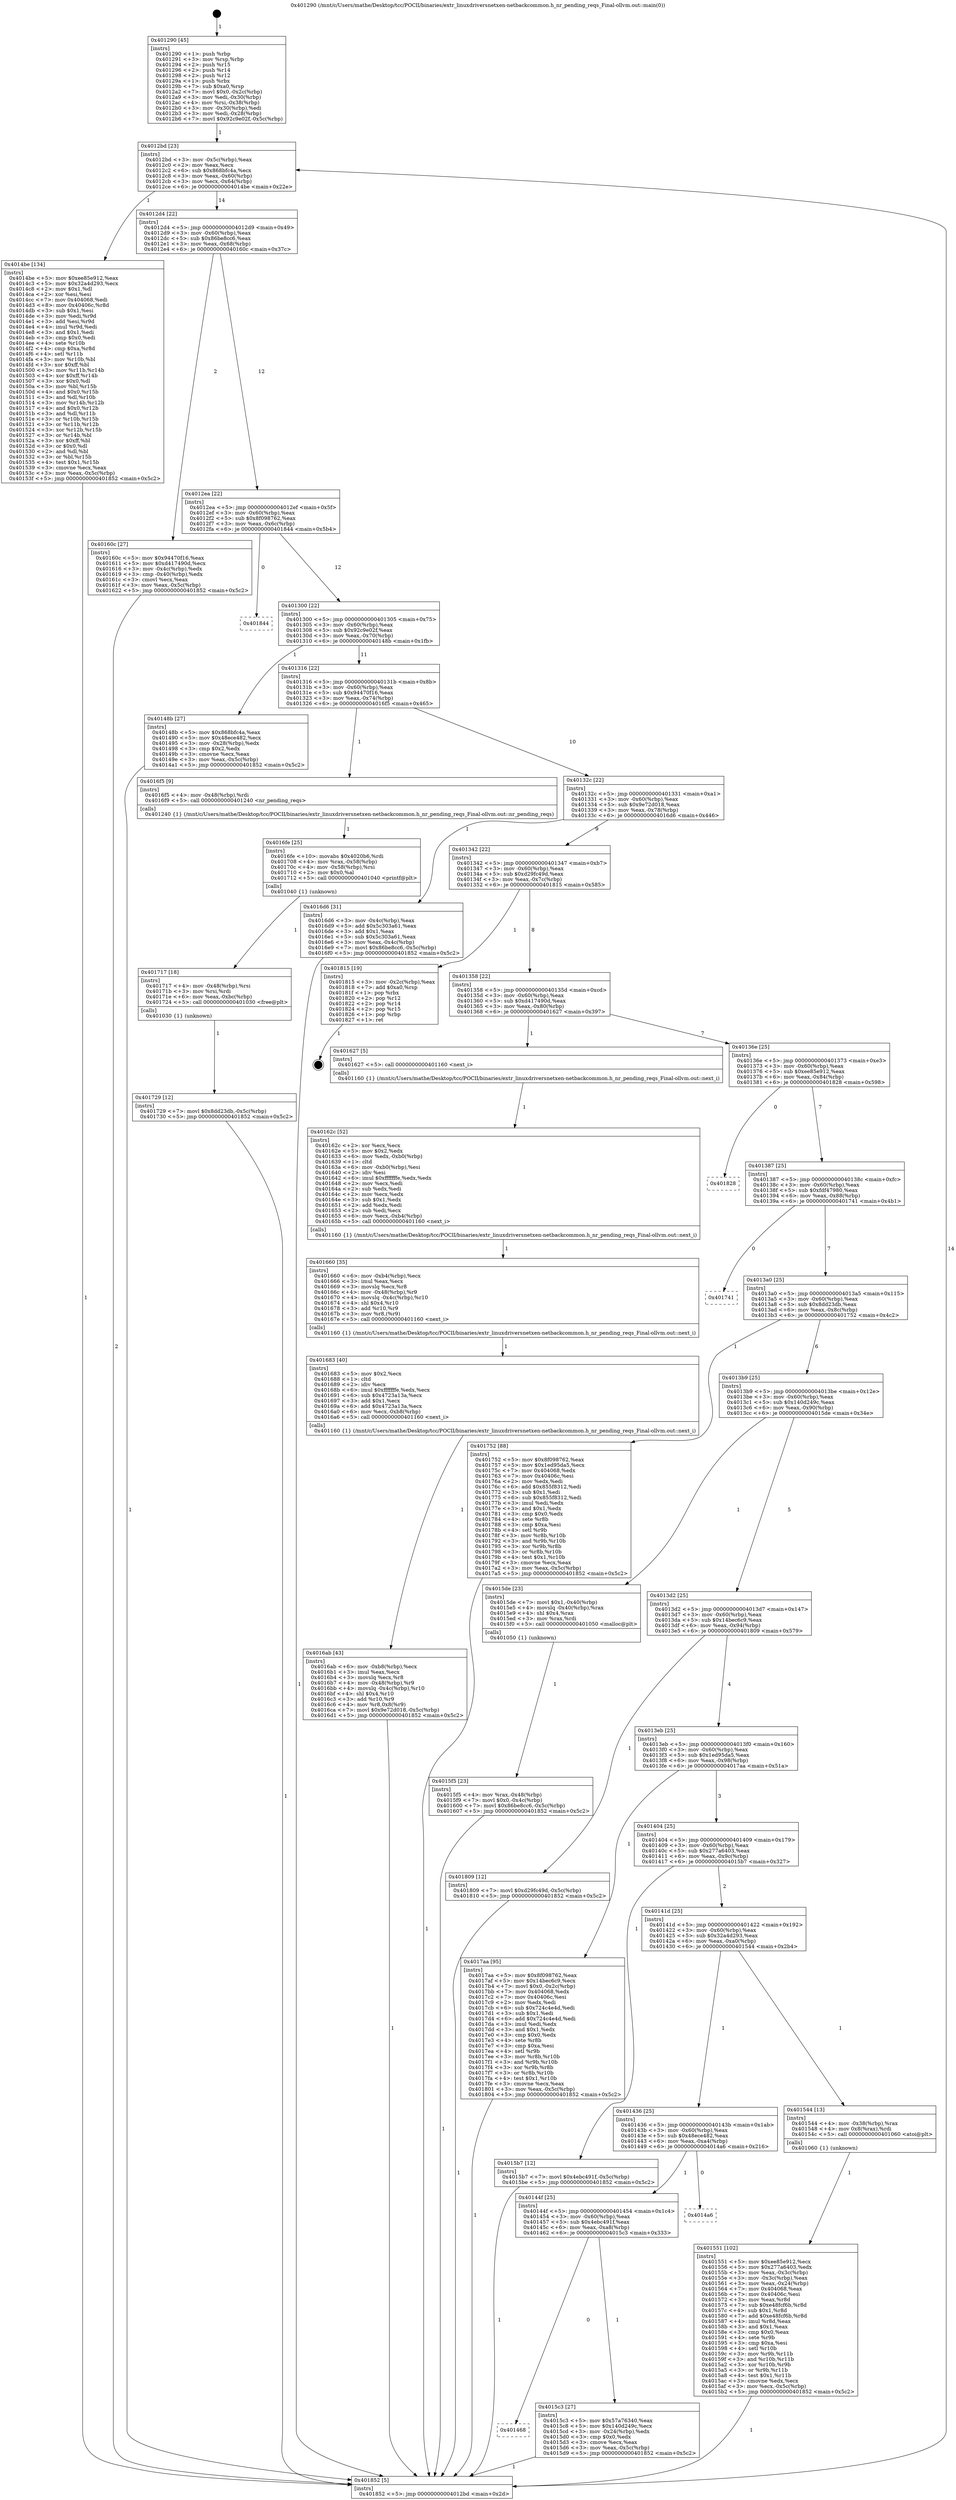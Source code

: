 digraph "0x401290" {
  label = "0x401290 (/mnt/c/Users/mathe/Desktop/tcc/POCII/binaries/extr_linuxdriversnetxen-netbackcommon.h_nr_pending_reqs_Final-ollvm.out::main(0))"
  labelloc = "t"
  node[shape=record]

  Entry [label="",width=0.3,height=0.3,shape=circle,fillcolor=black,style=filled]
  "0x4012bd" [label="{
     0x4012bd [23]\l
     | [instrs]\l
     &nbsp;&nbsp;0x4012bd \<+3\>: mov -0x5c(%rbp),%eax\l
     &nbsp;&nbsp;0x4012c0 \<+2\>: mov %eax,%ecx\l
     &nbsp;&nbsp;0x4012c2 \<+6\>: sub $0x868bfc4a,%ecx\l
     &nbsp;&nbsp;0x4012c8 \<+3\>: mov %eax,-0x60(%rbp)\l
     &nbsp;&nbsp;0x4012cb \<+3\>: mov %ecx,-0x64(%rbp)\l
     &nbsp;&nbsp;0x4012ce \<+6\>: je 00000000004014be \<main+0x22e\>\l
  }"]
  "0x4014be" [label="{
     0x4014be [134]\l
     | [instrs]\l
     &nbsp;&nbsp;0x4014be \<+5\>: mov $0xee85e912,%eax\l
     &nbsp;&nbsp;0x4014c3 \<+5\>: mov $0x32a4d293,%ecx\l
     &nbsp;&nbsp;0x4014c8 \<+2\>: mov $0x1,%dl\l
     &nbsp;&nbsp;0x4014ca \<+2\>: xor %esi,%esi\l
     &nbsp;&nbsp;0x4014cc \<+7\>: mov 0x404068,%edi\l
     &nbsp;&nbsp;0x4014d3 \<+8\>: mov 0x40406c,%r8d\l
     &nbsp;&nbsp;0x4014db \<+3\>: sub $0x1,%esi\l
     &nbsp;&nbsp;0x4014de \<+3\>: mov %edi,%r9d\l
     &nbsp;&nbsp;0x4014e1 \<+3\>: add %esi,%r9d\l
     &nbsp;&nbsp;0x4014e4 \<+4\>: imul %r9d,%edi\l
     &nbsp;&nbsp;0x4014e8 \<+3\>: and $0x1,%edi\l
     &nbsp;&nbsp;0x4014eb \<+3\>: cmp $0x0,%edi\l
     &nbsp;&nbsp;0x4014ee \<+4\>: sete %r10b\l
     &nbsp;&nbsp;0x4014f2 \<+4\>: cmp $0xa,%r8d\l
     &nbsp;&nbsp;0x4014f6 \<+4\>: setl %r11b\l
     &nbsp;&nbsp;0x4014fa \<+3\>: mov %r10b,%bl\l
     &nbsp;&nbsp;0x4014fd \<+3\>: xor $0xff,%bl\l
     &nbsp;&nbsp;0x401500 \<+3\>: mov %r11b,%r14b\l
     &nbsp;&nbsp;0x401503 \<+4\>: xor $0xff,%r14b\l
     &nbsp;&nbsp;0x401507 \<+3\>: xor $0x0,%dl\l
     &nbsp;&nbsp;0x40150a \<+3\>: mov %bl,%r15b\l
     &nbsp;&nbsp;0x40150d \<+4\>: and $0x0,%r15b\l
     &nbsp;&nbsp;0x401511 \<+3\>: and %dl,%r10b\l
     &nbsp;&nbsp;0x401514 \<+3\>: mov %r14b,%r12b\l
     &nbsp;&nbsp;0x401517 \<+4\>: and $0x0,%r12b\l
     &nbsp;&nbsp;0x40151b \<+3\>: and %dl,%r11b\l
     &nbsp;&nbsp;0x40151e \<+3\>: or %r10b,%r15b\l
     &nbsp;&nbsp;0x401521 \<+3\>: or %r11b,%r12b\l
     &nbsp;&nbsp;0x401524 \<+3\>: xor %r12b,%r15b\l
     &nbsp;&nbsp;0x401527 \<+3\>: or %r14b,%bl\l
     &nbsp;&nbsp;0x40152a \<+3\>: xor $0xff,%bl\l
     &nbsp;&nbsp;0x40152d \<+3\>: or $0x0,%dl\l
     &nbsp;&nbsp;0x401530 \<+2\>: and %dl,%bl\l
     &nbsp;&nbsp;0x401532 \<+3\>: or %bl,%r15b\l
     &nbsp;&nbsp;0x401535 \<+4\>: test $0x1,%r15b\l
     &nbsp;&nbsp;0x401539 \<+3\>: cmovne %ecx,%eax\l
     &nbsp;&nbsp;0x40153c \<+3\>: mov %eax,-0x5c(%rbp)\l
     &nbsp;&nbsp;0x40153f \<+5\>: jmp 0000000000401852 \<main+0x5c2\>\l
  }"]
  "0x4012d4" [label="{
     0x4012d4 [22]\l
     | [instrs]\l
     &nbsp;&nbsp;0x4012d4 \<+5\>: jmp 00000000004012d9 \<main+0x49\>\l
     &nbsp;&nbsp;0x4012d9 \<+3\>: mov -0x60(%rbp),%eax\l
     &nbsp;&nbsp;0x4012dc \<+5\>: sub $0x86be8cc6,%eax\l
     &nbsp;&nbsp;0x4012e1 \<+3\>: mov %eax,-0x68(%rbp)\l
     &nbsp;&nbsp;0x4012e4 \<+6\>: je 000000000040160c \<main+0x37c\>\l
  }"]
  Exit [label="",width=0.3,height=0.3,shape=circle,fillcolor=black,style=filled,peripheries=2]
  "0x40160c" [label="{
     0x40160c [27]\l
     | [instrs]\l
     &nbsp;&nbsp;0x40160c \<+5\>: mov $0x94470f16,%eax\l
     &nbsp;&nbsp;0x401611 \<+5\>: mov $0xd417490d,%ecx\l
     &nbsp;&nbsp;0x401616 \<+3\>: mov -0x4c(%rbp),%edx\l
     &nbsp;&nbsp;0x401619 \<+3\>: cmp -0x40(%rbp),%edx\l
     &nbsp;&nbsp;0x40161c \<+3\>: cmovl %ecx,%eax\l
     &nbsp;&nbsp;0x40161f \<+3\>: mov %eax,-0x5c(%rbp)\l
     &nbsp;&nbsp;0x401622 \<+5\>: jmp 0000000000401852 \<main+0x5c2\>\l
  }"]
  "0x4012ea" [label="{
     0x4012ea [22]\l
     | [instrs]\l
     &nbsp;&nbsp;0x4012ea \<+5\>: jmp 00000000004012ef \<main+0x5f\>\l
     &nbsp;&nbsp;0x4012ef \<+3\>: mov -0x60(%rbp),%eax\l
     &nbsp;&nbsp;0x4012f2 \<+5\>: sub $0x8f098762,%eax\l
     &nbsp;&nbsp;0x4012f7 \<+3\>: mov %eax,-0x6c(%rbp)\l
     &nbsp;&nbsp;0x4012fa \<+6\>: je 0000000000401844 \<main+0x5b4\>\l
  }"]
  "0x401729" [label="{
     0x401729 [12]\l
     | [instrs]\l
     &nbsp;&nbsp;0x401729 \<+7\>: movl $0x8dd23db,-0x5c(%rbp)\l
     &nbsp;&nbsp;0x401730 \<+5\>: jmp 0000000000401852 \<main+0x5c2\>\l
  }"]
  "0x401844" [label="{
     0x401844\l
  }", style=dashed]
  "0x401300" [label="{
     0x401300 [22]\l
     | [instrs]\l
     &nbsp;&nbsp;0x401300 \<+5\>: jmp 0000000000401305 \<main+0x75\>\l
     &nbsp;&nbsp;0x401305 \<+3\>: mov -0x60(%rbp),%eax\l
     &nbsp;&nbsp;0x401308 \<+5\>: sub $0x92c9e02f,%eax\l
     &nbsp;&nbsp;0x40130d \<+3\>: mov %eax,-0x70(%rbp)\l
     &nbsp;&nbsp;0x401310 \<+6\>: je 000000000040148b \<main+0x1fb\>\l
  }"]
  "0x401717" [label="{
     0x401717 [18]\l
     | [instrs]\l
     &nbsp;&nbsp;0x401717 \<+4\>: mov -0x48(%rbp),%rsi\l
     &nbsp;&nbsp;0x40171b \<+3\>: mov %rsi,%rdi\l
     &nbsp;&nbsp;0x40171e \<+6\>: mov %eax,-0xbc(%rbp)\l
     &nbsp;&nbsp;0x401724 \<+5\>: call 0000000000401030 \<free@plt\>\l
     | [calls]\l
     &nbsp;&nbsp;0x401030 \{1\} (unknown)\l
  }"]
  "0x40148b" [label="{
     0x40148b [27]\l
     | [instrs]\l
     &nbsp;&nbsp;0x40148b \<+5\>: mov $0x868bfc4a,%eax\l
     &nbsp;&nbsp;0x401490 \<+5\>: mov $0x48ece482,%ecx\l
     &nbsp;&nbsp;0x401495 \<+3\>: mov -0x28(%rbp),%edx\l
     &nbsp;&nbsp;0x401498 \<+3\>: cmp $0x2,%edx\l
     &nbsp;&nbsp;0x40149b \<+3\>: cmovne %ecx,%eax\l
     &nbsp;&nbsp;0x40149e \<+3\>: mov %eax,-0x5c(%rbp)\l
     &nbsp;&nbsp;0x4014a1 \<+5\>: jmp 0000000000401852 \<main+0x5c2\>\l
  }"]
  "0x401316" [label="{
     0x401316 [22]\l
     | [instrs]\l
     &nbsp;&nbsp;0x401316 \<+5\>: jmp 000000000040131b \<main+0x8b\>\l
     &nbsp;&nbsp;0x40131b \<+3\>: mov -0x60(%rbp),%eax\l
     &nbsp;&nbsp;0x40131e \<+5\>: sub $0x94470f16,%eax\l
     &nbsp;&nbsp;0x401323 \<+3\>: mov %eax,-0x74(%rbp)\l
     &nbsp;&nbsp;0x401326 \<+6\>: je 00000000004016f5 \<main+0x465\>\l
  }"]
  "0x401852" [label="{
     0x401852 [5]\l
     | [instrs]\l
     &nbsp;&nbsp;0x401852 \<+5\>: jmp 00000000004012bd \<main+0x2d\>\l
  }"]
  "0x401290" [label="{
     0x401290 [45]\l
     | [instrs]\l
     &nbsp;&nbsp;0x401290 \<+1\>: push %rbp\l
     &nbsp;&nbsp;0x401291 \<+3\>: mov %rsp,%rbp\l
     &nbsp;&nbsp;0x401294 \<+2\>: push %r15\l
     &nbsp;&nbsp;0x401296 \<+2\>: push %r14\l
     &nbsp;&nbsp;0x401298 \<+2\>: push %r12\l
     &nbsp;&nbsp;0x40129a \<+1\>: push %rbx\l
     &nbsp;&nbsp;0x40129b \<+7\>: sub $0xa0,%rsp\l
     &nbsp;&nbsp;0x4012a2 \<+7\>: movl $0x0,-0x2c(%rbp)\l
     &nbsp;&nbsp;0x4012a9 \<+3\>: mov %edi,-0x30(%rbp)\l
     &nbsp;&nbsp;0x4012ac \<+4\>: mov %rsi,-0x38(%rbp)\l
     &nbsp;&nbsp;0x4012b0 \<+3\>: mov -0x30(%rbp),%edi\l
     &nbsp;&nbsp;0x4012b3 \<+3\>: mov %edi,-0x28(%rbp)\l
     &nbsp;&nbsp;0x4012b6 \<+7\>: movl $0x92c9e02f,-0x5c(%rbp)\l
  }"]
  "0x4016fe" [label="{
     0x4016fe [25]\l
     | [instrs]\l
     &nbsp;&nbsp;0x4016fe \<+10\>: movabs $0x4020b6,%rdi\l
     &nbsp;&nbsp;0x401708 \<+4\>: mov %rax,-0x58(%rbp)\l
     &nbsp;&nbsp;0x40170c \<+4\>: mov -0x58(%rbp),%rsi\l
     &nbsp;&nbsp;0x401710 \<+2\>: mov $0x0,%al\l
     &nbsp;&nbsp;0x401712 \<+5\>: call 0000000000401040 \<printf@plt\>\l
     | [calls]\l
     &nbsp;&nbsp;0x401040 \{1\} (unknown)\l
  }"]
  "0x4016f5" [label="{
     0x4016f5 [9]\l
     | [instrs]\l
     &nbsp;&nbsp;0x4016f5 \<+4\>: mov -0x48(%rbp),%rdi\l
     &nbsp;&nbsp;0x4016f9 \<+5\>: call 0000000000401240 \<nr_pending_reqs\>\l
     | [calls]\l
     &nbsp;&nbsp;0x401240 \{1\} (/mnt/c/Users/mathe/Desktop/tcc/POCII/binaries/extr_linuxdriversnetxen-netbackcommon.h_nr_pending_reqs_Final-ollvm.out::nr_pending_reqs)\l
  }"]
  "0x40132c" [label="{
     0x40132c [22]\l
     | [instrs]\l
     &nbsp;&nbsp;0x40132c \<+5\>: jmp 0000000000401331 \<main+0xa1\>\l
     &nbsp;&nbsp;0x401331 \<+3\>: mov -0x60(%rbp),%eax\l
     &nbsp;&nbsp;0x401334 \<+5\>: sub $0x9e72d018,%eax\l
     &nbsp;&nbsp;0x401339 \<+3\>: mov %eax,-0x78(%rbp)\l
     &nbsp;&nbsp;0x40133c \<+6\>: je 00000000004016d6 \<main+0x446\>\l
  }"]
  "0x4016ab" [label="{
     0x4016ab [43]\l
     | [instrs]\l
     &nbsp;&nbsp;0x4016ab \<+6\>: mov -0xb8(%rbp),%ecx\l
     &nbsp;&nbsp;0x4016b1 \<+3\>: imul %eax,%ecx\l
     &nbsp;&nbsp;0x4016b4 \<+3\>: movslq %ecx,%r8\l
     &nbsp;&nbsp;0x4016b7 \<+4\>: mov -0x48(%rbp),%r9\l
     &nbsp;&nbsp;0x4016bb \<+4\>: movslq -0x4c(%rbp),%r10\l
     &nbsp;&nbsp;0x4016bf \<+4\>: shl $0x4,%r10\l
     &nbsp;&nbsp;0x4016c3 \<+3\>: add %r10,%r9\l
     &nbsp;&nbsp;0x4016c6 \<+4\>: mov %r8,0x8(%r9)\l
     &nbsp;&nbsp;0x4016ca \<+7\>: movl $0x9e72d018,-0x5c(%rbp)\l
     &nbsp;&nbsp;0x4016d1 \<+5\>: jmp 0000000000401852 \<main+0x5c2\>\l
  }"]
  "0x4016d6" [label="{
     0x4016d6 [31]\l
     | [instrs]\l
     &nbsp;&nbsp;0x4016d6 \<+3\>: mov -0x4c(%rbp),%eax\l
     &nbsp;&nbsp;0x4016d9 \<+5\>: add $0x5c303a61,%eax\l
     &nbsp;&nbsp;0x4016de \<+3\>: add $0x1,%eax\l
     &nbsp;&nbsp;0x4016e1 \<+5\>: sub $0x5c303a61,%eax\l
     &nbsp;&nbsp;0x4016e6 \<+3\>: mov %eax,-0x4c(%rbp)\l
     &nbsp;&nbsp;0x4016e9 \<+7\>: movl $0x86be8cc6,-0x5c(%rbp)\l
     &nbsp;&nbsp;0x4016f0 \<+5\>: jmp 0000000000401852 \<main+0x5c2\>\l
  }"]
  "0x401342" [label="{
     0x401342 [22]\l
     | [instrs]\l
     &nbsp;&nbsp;0x401342 \<+5\>: jmp 0000000000401347 \<main+0xb7\>\l
     &nbsp;&nbsp;0x401347 \<+3\>: mov -0x60(%rbp),%eax\l
     &nbsp;&nbsp;0x40134a \<+5\>: sub $0xd29fc49d,%eax\l
     &nbsp;&nbsp;0x40134f \<+3\>: mov %eax,-0x7c(%rbp)\l
     &nbsp;&nbsp;0x401352 \<+6\>: je 0000000000401815 \<main+0x585\>\l
  }"]
  "0x401683" [label="{
     0x401683 [40]\l
     | [instrs]\l
     &nbsp;&nbsp;0x401683 \<+5\>: mov $0x2,%ecx\l
     &nbsp;&nbsp;0x401688 \<+1\>: cltd\l
     &nbsp;&nbsp;0x401689 \<+2\>: idiv %ecx\l
     &nbsp;&nbsp;0x40168b \<+6\>: imul $0xfffffffe,%edx,%ecx\l
     &nbsp;&nbsp;0x401691 \<+6\>: sub $0x4723a13a,%ecx\l
     &nbsp;&nbsp;0x401697 \<+3\>: add $0x1,%ecx\l
     &nbsp;&nbsp;0x40169a \<+6\>: add $0x4723a13a,%ecx\l
     &nbsp;&nbsp;0x4016a0 \<+6\>: mov %ecx,-0xb8(%rbp)\l
     &nbsp;&nbsp;0x4016a6 \<+5\>: call 0000000000401160 \<next_i\>\l
     | [calls]\l
     &nbsp;&nbsp;0x401160 \{1\} (/mnt/c/Users/mathe/Desktop/tcc/POCII/binaries/extr_linuxdriversnetxen-netbackcommon.h_nr_pending_reqs_Final-ollvm.out::next_i)\l
  }"]
  "0x401815" [label="{
     0x401815 [19]\l
     | [instrs]\l
     &nbsp;&nbsp;0x401815 \<+3\>: mov -0x2c(%rbp),%eax\l
     &nbsp;&nbsp;0x401818 \<+7\>: add $0xa0,%rsp\l
     &nbsp;&nbsp;0x40181f \<+1\>: pop %rbx\l
     &nbsp;&nbsp;0x401820 \<+2\>: pop %r12\l
     &nbsp;&nbsp;0x401822 \<+2\>: pop %r14\l
     &nbsp;&nbsp;0x401824 \<+2\>: pop %r15\l
     &nbsp;&nbsp;0x401826 \<+1\>: pop %rbp\l
     &nbsp;&nbsp;0x401827 \<+1\>: ret\l
  }"]
  "0x401358" [label="{
     0x401358 [22]\l
     | [instrs]\l
     &nbsp;&nbsp;0x401358 \<+5\>: jmp 000000000040135d \<main+0xcd\>\l
     &nbsp;&nbsp;0x40135d \<+3\>: mov -0x60(%rbp),%eax\l
     &nbsp;&nbsp;0x401360 \<+5\>: sub $0xd417490d,%eax\l
     &nbsp;&nbsp;0x401365 \<+3\>: mov %eax,-0x80(%rbp)\l
     &nbsp;&nbsp;0x401368 \<+6\>: je 0000000000401627 \<main+0x397\>\l
  }"]
  "0x401660" [label="{
     0x401660 [35]\l
     | [instrs]\l
     &nbsp;&nbsp;0x401660 \<+6\>: mov -0xb4(%rbp),%ecx\l
     &nbsp;&nbsp;0x401666 \<+3\>: imul %eax,%ecx\l
     &nbsp;&nbsp;0x401669 \<+3\>: movslq %ecx,%r8\l
     &nbsp;&nbsp;0x40166c \<+4\>: mov -0x48(%rbp),%r9\l
     &nbsp;&nbsp;0x401670 \<+4\>: movslq -0x4c(%rbp),%r10\l
     &nbsp;&nbsp;0x401674 \<+4\>: shl $0x4,%r10\l
     &nbsp;&nbsp;0x401678 \<+3\>: add %r10,%r9\l
     &nbsp;&nbsp;0x40167b \<+3\>: mov %r8,(%r9)\l
     &nbsp;&nbsp;0x40167e \<+5\>: call 0000000000401160 \<next_i\>\l
     | [calls]\l
     &nbsp;&nbsp;0x401160 \{1\} (/mnt/c/Users/mathe/Desktop/tcc/POCII/binaries/extr_linuxdriversnetxen-netbackcommon.h_nr_pending_reqs_Final-ollvm.out::next_i)\l
  }"]
  "0x401627" [label="{
     0x401627 [5]\l
     | [instrs]\l
     &nbsp;&nbsp;0x401627 \<+5\>: call 0000000000401160 \<next_i\>\l
     | [calls]\l
     &nbsp;&nbsp;0x401160 \{1\} (/mnt/c/Users/mathe/Desktop/tcc/POCII/binaries/extr_linuxdriversnetxen-netbackcommon.h_nr_pending_reqs_Final-ollvm.out::next_i)\l
  }"]
  "0x40136e" [label="{
     0x40136e [25]\l
     | [instrs]\l
     &nbsp;&nbsp;0x40136e \<+5\>: jmp 0000000000401373 \<main+0xe3\>\l
     &nbsp;&nbsp;0x401373 \<+3\>: mov -0x60(%rbp),%eax\l
     &nbsp;&nbsp;0x401376 \<+5\>: sub $0xee85e912,%eax\l
     &nbsp;&nbsp;0x40137b \<+6\>: mov %eax,-0x84(%rbp)\l
     &nbsp;&nbsp;0x401381 \<+6\>: je 0000000000401828 \<main+0x598\>\l
  }"]
  "0x40162c" [label="{
     0x40162c [52]\l
     | [instrs]\l
     &nbsp;&nbsp;0x40162c \<+2\>: xor %ecx,%ecx\l
     &nbsp;&nbsp;0x40162e \<+5\>: mov $0x2,%edx\l
     &nbsp;&nbsp;0x401633 \<+6\>: mov %edx,-0xb0(%rbp)\l
     &nbsp;&nbsp;0x401639 \<+1\>: cltd\l
     &nbsp;&nbsp;0x40163a \<+6\>: mov -0xb0(%rbp),%esi\l
     &nbsp;&nbsp;0x401640 \<+2\>: idiv %esi\l
     &nbsp;&nbsp;0x401642 \<+6\>: imul $0xfffffffe,%edx,%edx\l
     &nbsp;&nbsp;0x401648 \<+2\>: mov %ecx,%edi\l
     &nbsp;&nbsp;0x40164a \<+2\>: sub %edx,%edi\l
     &nbsp;&nbsp;0x40164c \<+2\>: mov %ecx,%edx\l
     &nbsp;&nbsp;0x40164e \<+3\>: sub $0x1,%edx\l
     &nbsp;&nbsp;0x401651 \<+2\>: add %edx,%edi\l
     &nbsp;&nbsp;0x401653 \<+2\>: sub %edi,%ecx\l
     &nbsp;&nbsp;0x401655 \<+6\>: mov %ecx,-0xb4(%rbp)\l
     &nbsp;&nbsp;0x40165b \<+5\>: call 0000000000401160 \<next_i\>\l
     | [calls]\l
     &nbsp;&nbsp;0x401160 \{1\} (/mnt/c/Users/mathe/Desktop/tcc/POCII/binaries/extr_linuxdriversnetxen-netbackcommon.h_nr_pending_reqs_Final-ollvm.out::next_i)\l
  }"]
  "0x401828" [label="{
     0x401828\l
  }", style=dashed]
  "0x401387" [label="{
     0x401387 [25]\l
     | [instrs]\l
     &nbsp;&nbsp;0x401387 \<+5\>: jmp 000000000040138c \<main+0xfc\>\l
     &nbsp;&nbsp;0x40138c \<+3\>: mov -0x60(%rbp),%eax\l
     &nbsp;&nbsp;0x40138f \<+5\>: sub $0xfdf47980,%eax\l
     &nbsp;&nbsp;0x401394 \<+6\>: mov %eax,-0x88(%rbp)\l
     &nbsp;&nbsp;0x40139a \<+6\>: je 0000000000401741 \<main+0x4b1\>\l
  }"]
  "0x4015f5" [label="{
     0x4015f5 [23]\l
     | [instrs]\l
     &nbsp;&nbsp;0x4015f5 \<+4\>: mov %rax,-0x48(%rbp)\l
     &nbsp;&nbsp;0x4015f9 \<+7\>: movl $0x0,-0x4c(%rbp)\l
     &nbsp;&nbsp;0x401600 \<+7\>: movl $0x86be8cc6,-0x5c(%rbp)\l
     &nbsp;&nbsp;0x401607 \<+5\>: jmp 0000000000401852 \<main+0x5c2\>\l
  }"]
  "0x401741" [label="{
     0x401741\l
  }", style=dashed]
  "0x4013a0" [label="{
     0x4013a0 [25]\l
     | [instrs]\l
     &nbsp;&nbsp;0x4013a0 \<+5\>: jmp 00000000004013a5 \<main+0x115\>\l
     &nbsp;&nbsp;0x4013a5 \<+3\>: mov -0x60(%rbp),%eax\l
     &nbsp;&nbsp;0x4013a8 \<+5\>: sub $0x8dd23db,%eax\l
     &nbsp;&nbsp;0x4013ad \<+6\>: mov %eax,-0x8c(%rbp)\l
     &nbsp;&nbsp;0x4013b3 \<+6\>: je 0000000000401752 \<main+0x4c2\>\l
  }"]
  "0x401468" [label="{
     0x401468\l
  }", style=dashed]
  "0x401752" [label="{
     0x401752 [88]\l
     | [instrs]\l
     &nbsp;&nbsp;0x401752 \<+5\>: mov $0x8f098762,%eax\l
     &nbsp;&nbsp;0x401757 \<+5\>: mov $0x1ed95da5,%ecx\l
     &nbsp;&nbsp;0x40175c \<+7\>: mov 0x404068,%edx\l
     &nbsp;&nbsp;0x401763 \<+7\>: mov 0x40406c,%esi\l
     &nbsp;&nbsp;0x40176a \<+2\>: mov %edx,%edi\l
     &nbsp;&nbsp;0x40176c \<+6\>: add $0x855f8312,%edi\l
     &nbsp;&nbsp;0x401772 \<+3\>: sub $0x1,%edi\l
     &nbsp;&nbsp;0x401775 \<+6\>: sub $0x855f8312,%edi\l
     &nbsp;&nbsp;0x40177b \<+3\>: imul %edi,%edx\l
     &nbsp;&nbsp;0x40177e \<+3\>: and $0x1,%edx\l
     &nbsp;&nbsp;0x401781 \<+3\>: cmp $0x0,%edx\l
     &nbsp;&nbsp;0x401784 \<+4\>: sete %r8b\l
     &nbsp;&nbsp;0x401788 \<+3\>: cmp $0xa,%esi\l
     &nbsp;&nbsp;0x40178b \<+4\>: setl %r9b\l
     &nbsp;&nbsp;0x40178f \<+3\>: mov %r8b,%r10b\l
     &nbsp;&nbsp;0x401792 \<+3\>: and %r9b,%r10b\l
     &nbsp;&nbsp;0x401795 \<+3\>: xor %r9b,%r8b\l
     &nbsp;&nbsp;0x401798 \<+3\>: or %r8b,%r10b\l
     &nbsp;&nbsp;0x40179b \<+4\>: test $0x1,%r10b\l
     &nbsp;&nbsp;0x40179f \<+3\>: cmovne %ecx,%eax\l
     &nbsp;&nbsp;0x4017a2 \<+3\>: mov %eax,-0x5c(%rbp)\l
     &nbsp;&nbsp;0x4017a5 \<+5\>: jmp 0000000000401852 \<main+0x5c2\>\l
  }"]
  "0x4013b9" [label="{
     0x4013b9 [25]\l
     | [instrs]\l
     &nbsp;&nbsp;0x4013b9 \<+5\>: jmp 00000000004013be \<main+0x12e\>\l
     &nbsp;&nbsp;0x4013be \<+3\>: mov -0x60(%rbp),%eax\l
     &nbsp;&nbsp;0x4013c1 \<+5\>: sub $0x140d249c,%eax\l
     &nbsp;&nbsp;0x4013c6 \<+6\>: mov %eax,-0x90(%rbp)\l
     &nbsp;&nbsp;0x4013cc \<+6\>: je 00000000004015de \<main+0x34e\>\l
  }"]
  "0x4015c3" [label="{
     0x4015c3 [27]\l
     | [instrs]\l
     &nbsp;&nbsp;0x4015c3 \<+5\>: mov $0x57a76340,%eax\l
     &nbsp;&nbsp;0x4015c8 \<+5\>: mov $0x140d249c,%ecx\l
     &nbsp;&nbsp;0x4015cd \<+3\>: mov -0x24(%rbp),%edx\l
     &nbsp;&nbsp;0x4015d0 \<+3\>: cmp $0x0,%edx\l
     &nbsp;&nbsp;0x4015d3 \<+3\>: cmove %ecx,%eax\l
     &nbsp;&nbsp;0x4015d6 \<+3\>: mov %eax,-0x5c(%rbp)\l
     &nbsp;&nbsp;0x4015d9 \<+5\>: jmp 0000000000401852 \<main+0x5c2\>\l
  }"]
  "0x4015de" [label="{
     0x4015de [23]\l
     | [instrs]\l
     &nbsp;&nbsp;0x4015de \<+7\>: movl $0x1,-0x40(%rbp)\l
     &nbsp;&nbsp;0x4015e5 \<+4\>: movslq -0x40(%rbp),%rax\l
     &nbsp;&nbsp;0x4015e9 \<+4\>: shl $0x4,%rax\l
     &nbsp;&nbsp;0x4015ed \<+3\>: mov %rax,%rdi\l
     &nbsp;&nbsp;0x4015f0 \<+5\>: call 0000000000401050 \<malloc@plt\>\l
     | [calls]\l
     &nbsp;&nbsp;0x401050 \{1\} (unknown)\l
  }"]
  "0x4013d2" [label="{
     0x4013d2 [25]\l
     | [instrs]\l
     &nbsp;&nbsp;0x4013d2 \<+5\>: jmp 00000000004013d7 \<main+0x147\>\l
     &nbsp;&nbsp;0x4013d7 \<+3\>: mov -0x60(%rbp),%eax\l
     &nbsp;&nbsp;0x4013da \<+5\>: sub $0x14bec6c9,%eax\l
     &nbsp;&nbsp;0x4013df \<+6\>: mov %eax,-0x94(%rbp)\l
     &nbsp;&nbsp;0x4013e5 \<+6\>: je 0000000000401809 \<main+0x579\>\l
  }"]
  "0x40144f" [label="{
     0x40144f [25]\l
     | [instrs]\l
     &nbsp;&nbsp;0x40144f \<+5\>: jmp 0000000000401454 \<main+0x1c4\>\l
     &nbsp;&nbsp;0x401454 \<+3\>: mov -0x60(%rbp),%eax\l
     &nbsp;&nbsp;0x401457 \<+5\>: sub $0x4ebc491f,%eax\l
     &nbsp;&nbsp;0x40145c \<+6\>: mov %eax,-0xa8(%rbp)\l
     &nbsp;&nbsp;0x401462 \<+6\>: je 00000000004015c3 \<main+0x333\>\l
  }"]
  "0x401809" [label="{
     0x401809 [12]\l
     | [instrs]\l
     &nbsp;&nbsp;0x401809 \<+7\>: movl $0xd29fc49d,-0x5c(%rbp)\l
     &nbsp;&nbsp;0x401810 \<+5\>: jmp 0000000000401852 \<main+0x5c2\>\l
  }"]
  "0x4013eb" [label="{
     0x4013eb [25]\l
     | [instrs]\l
     &nbsp;&nbsp;0x4013eb \<+5\>: jmp 00000000004013f0 \<main+0x160\>\l
     &nbsp;&nbsp;0x4013f0 \<+3\>: mov -0x60(%rbp),%eax\l
     &nbsp;&nbsp;0x4013f3 \<+5\>: sub $0x1ed95da5,%eax\l
     &nbsp;&nbsp;0x4013f8 \<+6\>: mov %eax,-0x98(%rbp)\l
     &nbsp;&nbsp;0x4013fe \<+6\>: je 00000000004017aa \<main+0x51a\>\l
  }"]
  "0x4014a6" [label="{
     0x4014a6\l
  }", style=dashed]
  "0x4017aa" [label="{
     0x4017aa [95]\l
     | [instrs]\l
     &nbsp;&nbsp;0x4017aa \<+5\>: mov $0x8f098762,%eax\l
     &nbsp;&nbsp;0x4017af \<+5\>: mov $0x14bec6c9,%ecx\l
     &nbsp;&nbsp;0x4017b4 \<+7\>: movl $0x0,-0x2c(%rbp)\l
     &nbsp;&nbsp;0x4017bb \<+7\>: mov 0x404068,%edx\l
     &nbsp;&nbsp;0x4017c2 \<+7\>: mov 0x40406c,%esi\l
     &nbsp;&nbsp;0x4017c9 \<+2\>: mov %edx,%edi\l
     &nbsp;&nbsp;0x4017cb \<+6\>: sub $0x724c4e4d,%edi\l
     &nbsp;&nbsp;0x4017d1 \<+3\>: sub $0x1,%edi\l
     &nbsp;&nbsp;0x4017d4 \<+6\>: add $0x724c4e4d,%edi\l
     &nbsp;&nbsp;0x4017da \<+3\>: imul %edi,%edx\l
     &nbsp;&nbsp;0x4017dd \<+3\>: and $0x1,%edx\l
     &nbsp;&nbsp;0x4017e0 \<+3\>: cmp $0x0,%edx\l
     &nbsp;&nbsp;0x4017e3 \<+4\>: sete %r8b\l
     &nbsp;&nbsp;0x4017e7 \<+3\>: cmp $0xa,%esi\l
     &nbsp;&nbsp;0x4017ea \<+4\>: setl %r9b\l
     &nbsp;&nbsp;0x4017ee \<+3\>: mov %r8b,%r10b\l
     &nbsp;&nbsp;0x4017f1 \<+3\>: and %r9b,%r10b\l
     &nbsp;&nbsp;0x4017f4 \<+3\>: xor %r9b,%r8b\l
     &nbsp;&nbsp;0x4017f7 \<+3\>: or %r8b,%r10b\l
     &nbsp;&nbsp;0x4017fa \<+4\>: test $0x1,%r10b\l
     &nbsp;&nbsp;0x4017fe \<+3\>: cmovne %ecx,%eax\l
     &nbsp;&nbsp;0x401801 \<+3\>: mov %eax,-0x5c(%rbp)\l
     &nbsp;&nbsp;0x401804 \<+5\>: jmp 0000000000401852 \<main+0x5c2\>\l
  }"]
  "0x401404" [label="{
     0x401404 [25]\l
     | [instrs]\l
     &nbsp;&nbsp;0x401404 \<+5\>: jmp 0000000000401409 \<main+0x179\>\l
     &nbsp;&nbsp;0x401409 \<+3\>: mov -0x60(%rbp),%eax\l
     &nbsp;&nbsp;0x40140c \<+5\>: sub $0x277a6403,%eax\l
     &nbsp;&nbsp;0x401411 \<+6\>: mov %eax,-0x9c(%rbp)\l
     &nbsp;&nbsp;0x401417 \<+6\>: je 00000000004015b7 \<main+0x327\>\l
  }"]
  "0x401551" [label="{
     0x401551 [102]\l
     | [instrs]\l
     &nbsp;&nbsp;0x401551 \<+5\>: mov $0xee85e912,%ecx\l
     &nbsp;&nbsp;0x401556 \<+5\>: mov $0x277a6403,%edx\l
     &nbsp;&nbsp;0x40155b \<+3\>: mov %eax,-0x3c(%rbp)\l
     &nbsp;&nbsp;0x40155e \<+3\>: mov -0x3c(%rbp),%eax\l
     &nbsp;&nbsp;0x401561 \<+3\>: mov %eax,-0x24(%rbp)\l
     &nbsp;&nbsp;0x401564 \<+7\>: mov 0x404068,%eax\l
     &nbsp;&nbsp;0x40156b \<+7\>: mov 0x40406c,%esi\l
     &nbsp;&nbsp;0x401572 \<+3\>: mov %eax,%r8d\l
     &nbsp;&nbsp;0x401575 \<+7\>: sub $0xe48fcf6b,%r8d\l
     &nbsp;&nbsp;0x40157c \<+4\>: sub $0x1,%r8d\l
     &nbsp;&nbsp;0x401580 \<+7\>: add $0xe48fcf6b,%r8d\l
     &nbsp;&nbsp;0x401587 \<+4\>: imul %r8d,%eax\l
     &nbsp;&nbsp;0x40158b \<+3\>: and $0x1,%eax\l
     &nbsp;&nbsp;0x40158e \<+3\>: cmp $0x0,%eax\l
     &nbsp;&nbsp;0x401591 \<+4\>: sete %r9b\l
     &nbsp;&nbsp;0x401595 \<+3\>: cmp $0xa,%esi\l
     &nbsp;&nbsp;0x401598 \<+4\>: setl %r10b\l
     &nbsp;&nbsp;0x40159c \<+3\>: mov %r9b,%r11b\l
     &nbsp;&nbsp;0x40159f \<+3\>: and %r10b,%r11b\l
     &nbsp;&nbsp;0x4015a2 \<+3\>: xor %r10b,%r9b\l
     &nbsp;&nbsp;0x4015a5 \<+3\>: or %r9b,%r11b\l
     &nbsp;&nbsp;0x4015a8 \<+4\>: test $0x1,%r11b\l
     &nbsp;&nbsp;0x4015ac \<+3\>: cmovne %edx,%ecx\l
     &nbsp;&nbsp;0x4015af \<+3\>: mov %ecx,-0x5c(%rbp)\l
     &nbsp;&nbsp;0x4015b2 \<+5\>: jmp 0000000000401852 \<main+0x5c2\>\l
  }"]
  "0x4015b7" [label="{
     0x4015b7 [12]\l
     | [instrs]\l
     &nbsp;&nbsp;0x4015b7 \<+7\>: movl $0x4ebc491f,-0x5c(%rbp)\l
     &nbsp;&nbsp;0x4015be \<+5\>: jmp 0000000000401852 \<main+0x5c2\>\l
  }"]
  "0x40141d" [label="{
     0x40141d [25]\l
     | [instrs]\l
     &nbsp;&nbsp;0x40141d \<+5\>: jmp 0000000000401422 \<main+0x192\>\l
     &nbsp;&nbsp;0x401422 \<+3\>: mov -0x60(%rbp),%eax\l
     &nbsp;&nbsp;0x401425 \<+5\>: sub $0x32a4d293,%eax\l
     &nbsp;&nbsp;0x40142a \<+6\>: mov %eax,-0xa0(%rbp)\l
     &nbsp;&nbsp;0x401430 \<+6\>: je 0000000000401544 \<main+0x2b4\>\l
  }"]
  "0x401436" [label="{
     0x401436 [25]\l
     | [instrs]\l
     &nbsp;&nbsp;0x401436 \<+5\>: jmp 000000000040143b \<main+0x1ab\>\l
     &nbsp;&nbsp;0x40143b \<+3\>: mov -0x60(%rbp),%eax\l
     &nbsp;&nbsp;0x40143e \<+5\>: sub $0x48ece482,%eax\l
     &nbsp;&nbsp;0x401443 \<+6\>: mov %eax,-0xa4(%rbp)\l
     &nbsp;&nbsp;0x401449 \<+6\>: je 00000000004014a6 \<main+0x216\>\l
  }"]
  "0x401544" [label="{
     0x401544 [13]\l
     | [instrs]\l
     &nbsp;&nbsp;0x401544 \<+4\>: mov -0x38(%rbp),%rax\l
     &nbsp;&nbsp;0x401548 \<+4\>: mov 0x8(%rax),%rdi\l
     &nbsp;&nbsp;0x40154c \<+5\>: call 0000000000401060 \<atoi@plt\>\l
     | [calls]\l
     &nbsp;&nbsp;0x401060 \{1\} (unknown)\l
  }"]
  Entry -> "0x401290" [label=" 1"]
  "0x4012bd" -> "0x4014be" [label=" 1"]
  "0x4012bd" -> "0x4012d4" [label=" 14"]
  "0x401815" -> Exit [label=" 1"]
  "0x4012d4" -> "0x40160c" [label=" 2"]
  "0x4012d4" -> "0x4012ea" [label=" 12"]
  "0x401809" -> "0x401852" [label=" 1"]
  "0x4012ea" -> "0x401844" [label=" 0"]
  "0x4012ea" -> "0x401300" [label=" 12"]
  "0x4017aa" -> "0x401852" [label=" 1"]
  "0x401300" -> "0x40148b" [label=" 1"]
  "0x401300" -> "0x401316" [label=" 11"]
  "0x40148b" -> "0x401852" [label=" 1"]
  "0x401290" -> "0x4012bd" [label=" 1"]
  "0x401852" -> "0x4012bd" [label=" 14"]
  "0x4014be" -> "0x401852" [label=" 1"]
  "0x401752" -> "0x401852" [label=" 1"]
  "0x401316" -> "0x4016f5" [label=" 1"]
  "0x401316" -> "0x40132c" [label=" 10"]
  "0x401729" -> "0x401852" [label=" 1"]
  "0x40132c" -> "0x4016d6" [label=" 1"]
  "0x40132c" -> "0x401342" [label=" 9"]
  "0x401717" -> "0x401729" [label=" 1"]
  "0x401342" -> "0x401815" [label=" 1"]
  "0x401342" -> "0x401358" [label=" 8"]
  "0x4016fe" -> "0x401717" [label=" 1"]
  "0x401358" -> "0x401627" [label=" 1"]
  "0x401358" -> "0x40136e" [label=" 7"]
  "0x4016f5" -> "0x4016fe" [label=" 1"]
  "0x40136e" -> "0x401828" [label=" 0"]
  "0x40136e" -> "0x401387" [label=" 7"]
  "0x4016d6" -> "0x401852" [label=" 1"]
  "0x401387" -> "0x401741" [label=" 0"]
  "0x401387" -> "0x4013a0" [label=" 7"]
  "0x4016ab" -> "0x401852" [label=" 1"]
  "0x4013a0" -> "0x401752" [label=" 1"]
  "0x4013a0" -> "0x4013b9" [label=" 6"]
  "0x401683" -> "0x4016ab" [label=" 1"]
  "0x4013b9" -> "0x4015de" [label=" 1"]
  "0x4013b9" -> "0x4013d2" [label=" 5"]
  "0x401660" -> "0x401683" [label=" 1"]
  "0x4013d2" -> "0x401809" [label=" 1"]
  "0x4013d2" -> "0x4013eb" [label=" 4"]
  "0x401627" -> "0x40162c" [label=" 1"]
  "0x4013eb" -> "0x4017aa" [label=" 1"]
  "0x4013eb" -> "0x401404" [label=" 3"]
  "0x40160c" -> "0x401852" [label=" 2"]
  "0x401404" -> "0x4015b7" [label=" 1"]
  "0x401404" -> "0x40141d" [label=" 2"]
  "0x4015de" -> "0x4015f5" [label=" 1"]
  "0x40141d" -> "0x401544" [label=" 1"]
  "0x40141d" -> "0x401436" [label=" 1"]
  "0x401544" -> "0x401551" [label=" 1"]
  "0x401551" -> "0x401852" [label=" 1"]
  "0x4015b7" -> "0x401852" [label=" 1"]
  "0x4015f5" -> "0x401852" [label=" 1"]
  "0x401436" -> "0x4014a6" [label=" 0"]
  "0x401436" -> "0x40144f" [label=" 1"]
  "0x40162c" -> "0x401660" [label=" 1"]
  "0x40144f" -> "0x4015c3" [label=" 1"]
  "0x40144f" -> "0x401468" [label=" 0"]
  "0x4015c3" -> "0x401852" [label=" 1"]
}
